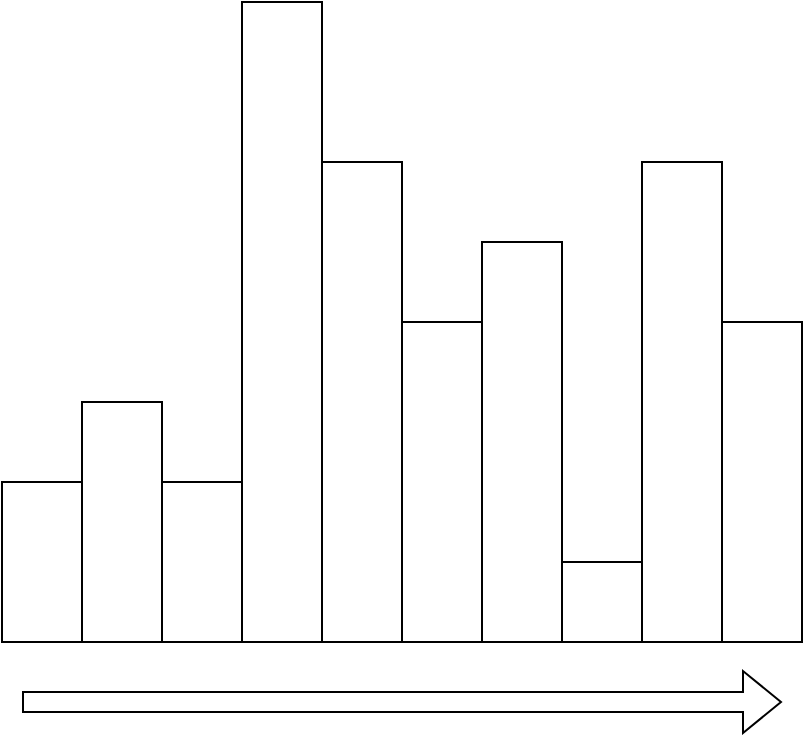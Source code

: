 <mxfile version="22.1.11" type="device">
  <diagram name="페이지-1" id="iVZi0nG8SM7Xhvu1qWq1">
    <mxGraphModel dx="875" dy="537" grid="1" gridSize="10" guides="1" tooltips="1" connect="1" arrows="1" fold="1" page="1" pageScale="1" pageWidth="827" pageHeight="1169" math="0" shadow="0">
      <root>
        <mxCell id="0" />
        <mxCell id="1" parent="0" />
        <mxCell id="rmgWVKdF0Q6B7slL_YuL-1" value="" style="rounded=0;whiteSpace=wrap;html=1;" vertex="1" parent="1">
          <mxGeometry x="40" y="280" width="40" height="80" as="geometry" />
        </mxCell>
        <mxCell id="rmgWVKdF0Q6B7slL_YuL-2" value="" style="rounded=0;whiteSpace=wrap;html=1;" vertex="1" parent="1">
          <mxGeometry x="80" y="240" width="40" height="120" as="geometry" />
        </mxCell>
        <mxCell id="rmgWVKdF0Q6B7slL_YuL-3" value="" style="rounded=0;whiteSpace=wrap;html=1;" vertex="1" parent="1">
          <mxGeometry x="120" y="280" width="40" height="80" as="geometry" />
        </mxCell>
        <mxCell id="rmgWVKdF0Q6B7slL_YuL-4" value="" style="rounded=0;whiteSpace=wrap;html=1;" vertex="1" parent="1">
          <mxGeometry x="160" y="40" width="40" height="320" as="geometry" />
        </mxCell>
        <mxCell id="rmgWVKdF0Q6B7slL_YuL-5" value="" style="rounded=0;whiteSpace=wrap;html=1;" vertex="1" parent="1">
          <mxGeometry x="200" y="120" width="40" height="240" as="geometry" />
        </mxCell>
        <mxCell id="rmgWVKdF0Q6B7slL_YuL-6" value="" style="rounded=0;whiteSpace=wrap;html=1;" vertex="1" parent="1">
          <mxGeometry x="240" y="200" width="40" height="160" as="geometry" />
        </mxCell>
        <mxCell id="rmgWVKdF0Q6B7slL_YuL-7" value="" style="rounded=0;whiteSpace=wrap;html=1;" vertex="1" parent="1">
          <mxGeometry x="280" y="160" width="40" height="200" as="geometry" />
        </mxCell>
        <mxCell id="rmgWVKdF0Q6B7slL_YuL-8" value="" style="rounded=0;whiteSpace=wrap;html=1;" vertex="1" parent="1">
          <mxGeometry x="320" y="320" width="40" height="40" as="geometry" />
        </mxCell>
        <mxCell id="rmgWVKdF0Q6B7slL_YuL-9" value="" style="rounded=0;whiteSpace=wrap;html=1;" vertex="1" parent="1">
          <mxGeometry x="360" y="120" width="40" height="240" as="geometry" />
        </mxCell>
        <mxCell id="rmgWVKdF0Q6B7slL_YuL-10" value="" style="rounded=0;whiteSpace=wrap;html=1;" vertex="1" parent="1">
          <mxGeometry x="400" y="200" width="40" height="160" as="geometry" />
        </mxCell>
        <mxCell id="rmgWVKdF0Q6B7slL_YuL-12" value="" style="shape=flexArrow;endArrow=classic;html=1;rounded=0;" edge="1" parent="1">
          <mxGeometry width="50" height="50" relative="1" as="geometry">
            <mxPoint x="50" y="390" as="sourcePoint" />
            <mxPoint x="430" y="390" as="targetPoint" />
          </mxGeometry>
        </mxCell>
      </root>
    </mxGraphModel>
  </diagram>
</mxfile>
